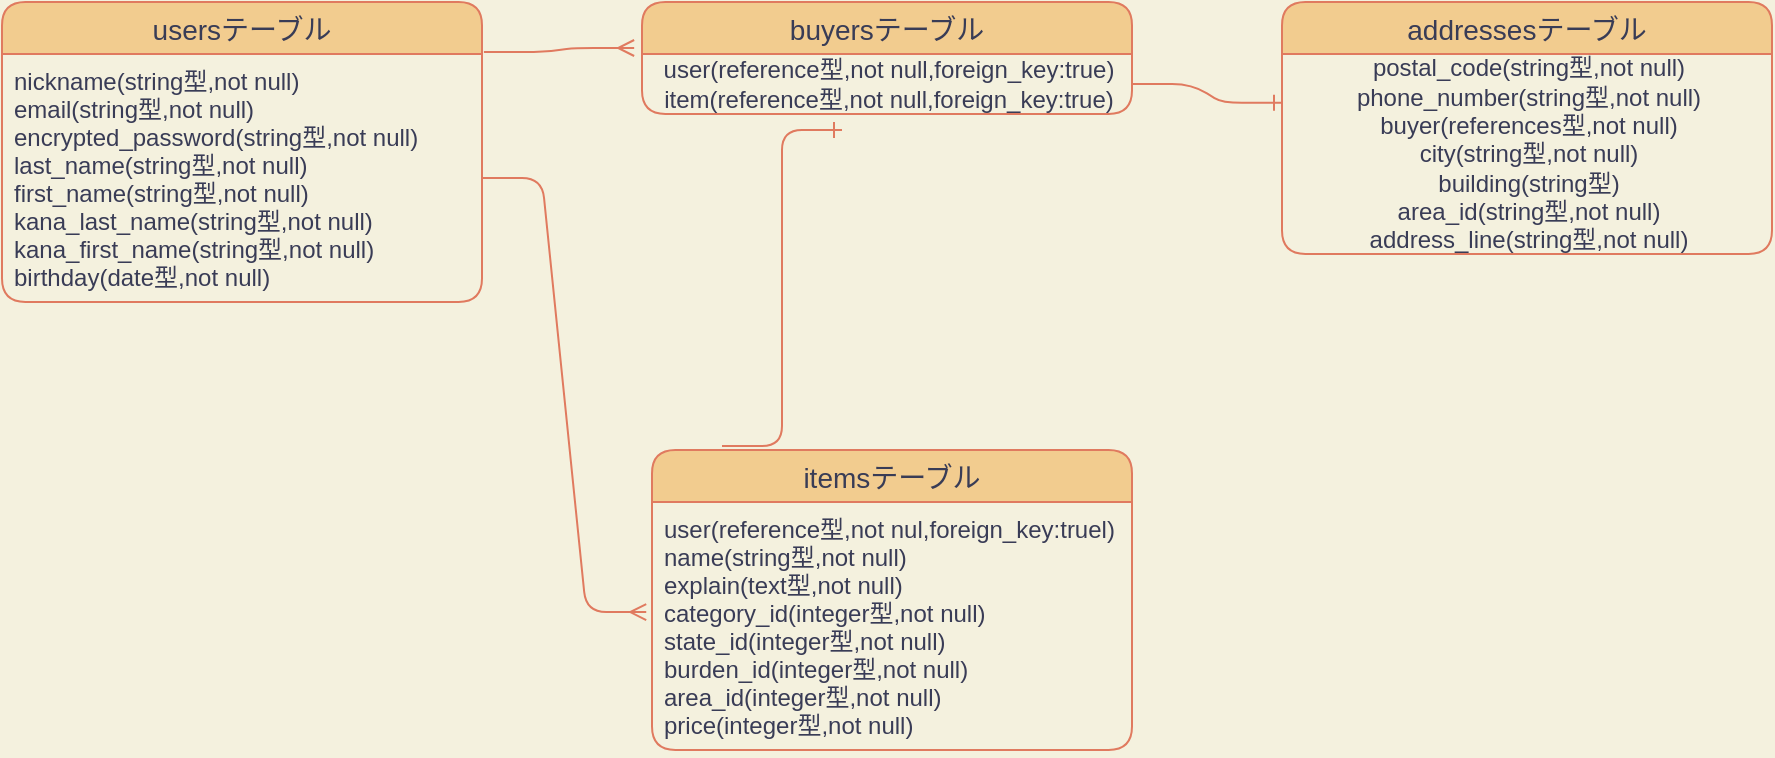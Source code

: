 <mxfile>
    <diagram id="XtLrUhs6deSbKHUcR9W-" name="ページ1">
        <mxGraphModel dx="511" dy="545" grid="1" gridSize="10" guides="1" tooltips="1" connect="0" arrows="1" fold="1" page="1" pageScale="1" pageWidth="827" pageHeight="1169" background="#F4F1DE" math="0" shadow="0">
            <root>
                <mxCell id="0"/>
                <mxCell id="1" parent="0"/>
                <mxCell id="VQhjyS-BpzeSPeoGTame-144" value="usersテーブル" style="swimlane;fontStyle=0;childLayout=stackLayout;horizontal=1;startSize=26;horizontalStack=0;resizeParent=1;resizeParentMax=0;resizeLast=0;collapsible=1;marginBottom=0;align=center;fontSize=14;fillColor=#F2CC8F;strokeColor=#E07A5F;fontColor=#393C56;rounded=1;" vertex="1" parent="1">
                    <mxGeometry y="336" width="240" height="150" as="geometry"/>
                </mxCell>
                <mxCell id="VQhjyS-BpzeSPeoGTame-147" value="nickname(string型,not null)&#10;email(string型,not null)&#10;encrypted_password(string型,not null)&#10;last_name(string型,not null)&#10;first_name(string型,not null)&#10;kana_last_name(string型,not null)&#10;kana_first_name(string型,not null)&#10;birthday(date型,not null)" style="text;strokeColor=none;fillColor=none;spacingLeft=4;spacingRight=4;overflow=hidden;rotatable=0;points=[[0,0.5],[1,0.5]];portConstraint=eastwest;fontSize=12;fontColor=#393C56;rounded=1;" vertex="1" parent="VQhjyS-BpzeSPeoGTame-144">
                    <mxGeometry y="26" width="240" height="124" as="geometry"/>
                </mxCell>
                <mxCell id="VQhjyS-BpzeSPeoGTame-157" value="itemsテーブル" style="swimlane;fontStyle=0;childLayout=stackLayout;horizontal=1;startSize=26;horizontalStack=0;resizeParent=1;resizeParentMax=0;resizeLast=0;collapsible=1;marginBottom=0;align=center;fontSize=14;fillColor=#F2CC8F;strokeColor=#E07A5F;fontColor=#393C56;rounded=1;" vertex="1" parent="1">
                    <mxGeometry x="325" y="560" width="240" height="150" as="geometry"/>
                </mxCell>
                <mxCell id="VQhjyS-BpzeSPeoGTame-158" value="user(reference型,not nul,foreign_key:truel)&#10;name(string型,not null)&#10;explain(text型,not null)&#10;category_id(integer型,not null)&#10;state_id(integer型,not null)&#10;burden_id(integer型,not null)&#10;area_id(integer型,not null)&#10;price(integer型,not null)" style="text;strokeColor=none;fillColor=none;spacingLeft=4;spacingRight=4;overflow=hidden;rotatable=0;points=[[0,0.5],[1,0.5]];portConstraint=eastwest;fontSize=12;fontColor=#393C56;rounded=1;" vertex="1" parent="VQhjyS-BpzeSPeoGTame-157">
                    <mxGeometry y="26" width="240" height="124" as="geometry"/>
                </mxCell>
                <mxCell id="VQhjyS-BpzeSPeoGTame-160" value="buyersテーブル" style="swimlane;fontStyle=0;childLayout=stackLayout;horizontal=1;startSize=26;horizontalStack=0;resizeParent=1;resizeParentMax=0;resizeLast=0;collapsible=1;marginBottom=0;align=center;fontSize=14;fillColor=#F2CC8F;strokeColor=#E07A5F;fontColor=#393C56;rounded=1;" vertex="1" parent="1">
                    <mxGeometry x="320" y="336" width="245" height="56" as="geometry"/>
                </mxCell>
                <mxCell id="VQhjyS-BpzeSPeoGTame-162" value="user(reference型,not null,foreign_key:true)&lt;br&gt;item(reference型,not null,foreign_key:true)" style="text;html=1;align=center;verticalAlign=middle;resizable=0;points=[];autosize=1;fontColor=#393C56;rounded=1;" vertex="1" parent="VQhjyS-BpzeSPeoGTame-160">
                    <mxGeometry y="26" width="245" height="30" as="geometry"/>
                </mxCell>
                <mxCell id="VQhjyS-BpzeSPeoGTame-163" value="addressesテーブル" style="swimlane;fontStyle=0;childLayout=stackLayout;horizontal=1;startSize=26;horizontalStack=0;resizeParent=1;resizeParentMax=0;resizeLast=0;collapsible=1;marginBottom=0;align=center;fontSize=14;fillColor=#F2CC8F;strokeColor=#E07A5F;fontColor=#393C56;rounded=1;" vertex="1" parent="1">
                    <mxGeometry x="640" y="336" width="245" height="126" as="geometry"/>
                </mxCell>
                <mxCell id="VQhjyS-BpzeSPeoGTame-164" value="postal_code(string型,not null)&lt;br&gt;phone_number(string型,not null)&lt;br&gt;buyer(references型,not null)&lt;br&gt;city(string型,not null)&lt;br&gt;building(string型)&lt;br&gt;area_id(string型,not null)&lt;br&gt;address_line(string型,not null)" style="text;html=1;align=center;verticalAlign=middle;resizable=0;points=[];autosize=1;strokeColor=none;fontColor=#393C56;rounded=1;" vertex="1" parent="VQhjyS-BpzeSPeoGTame-163">
                    <mxGeometry y="26" width="245" height="100" as="geometry"/>
                </mxCell>
                <mxCell id="VQhjyS-BpzeSPeoGTame-169" value="" style="edgeStyle=entityRelationEdgeStyle;fontSize=12;html=1;endArrow=ERmany;entryX=-0.012;entryY=0.444;entryDx=0;entryDy=0;entryPerimeter=0;strokeColor=#E07A5F;fontColor=#393C56;labelBackgroundColor=#F4F1DE;" edge="1" parent="1" source="VQhjyS-BpzeSPeoGTame-147" target="VQhjyS-BpzeSPeoGTame-158">
                    <mxGeometry width="100" height="100" relative="1" as="geometry">
                        <mxPoint x="210" y="640" as="sourcePoint"/>
                        <mxPoint x="110" y="700" as="targetPoint"/>
                    </mxGeometry>
                </mxCell>
                <mxCell id="VQhjyS-BpzeSPeoGTame-170" value="" style="edgeStyle=entityRelationEdgeStyle;fontSize=12;html=1;endArrow=ERmany;entryX=-0.016;entryY=-0.1;entryDx=0;entryDy=0;entryPerimeter=0;exitX=1.004;exitY=-0.008;exitDx=0;exitDy=0;exitPerimeter=0;strokeColor=#E07A5F;fontColor=#393C56;labelBackgroundColor=#F4F1DE;" edge="1" parent="1" source="VQhjyS-BpzeSPeoGTame-147" target="VQhjyS-BpzeSPeoGTame-162">
                    <mxGeometry width="100" height="100" relative="1" as="geometry">
                        <mxPoint x="240" y="450" as="sourcePoint"/>
                        <mxPoint x="340" y="350" as="targetPoint"/>
                    </mxGeometry>
                </mxCell>
                <mxCell id="VQhjyS-BpzeSPeoGTame-172" value="" style="edgeStyle=entityRelationEdgeStyle;fontSize=12;html=1;endArrow=ERone;endFill=1;entryX=0;entryY=0.244;entryDx=0;entryDy=0;entryPerimeter=0;strokeColor=#E07A5F;fontColor=#393C56;labelBackgroundColor=#F4F1DE;" edge="1" parent="1" source="VQhjyS-BpzeSPeoGTame-162" target="VQhjyS-BpzeSPeoGTame-164">
                    <mxGeometry width="100" height="100" relative="1" as="geometry">
                        <mxPoint x="420" y="490" as="sourcePoint"/>
                        <mxPoint x="552.5" y="510" as="targetPoint"/>
                    </mxGeometry>
                </mxCell>
                <mxCell id="VQhjyS-BpzeSPeoGTame-173" value="" style="edgeStyle=entityRelationEdgeStyle;fontSize=12;html=1;endArrow=ERone;endFill=1;strokeColor=#E07A5F;fontColor=#393C56;labelBackgroundColor=#F4F1DE;" edge="1" parent="1">
                    <mxGeometry width="100" height="100" relative="1" as="geometry">
                        <mxPoint x="360" y="558" as="sourcePoint"/>
                        <mxPoint x="420" y="400" as="targetPoint"/>
                    </mxGeometry>
                </mxCell>
            </root>
        </mxGraphModel>
    </diagram>
</mxfile>